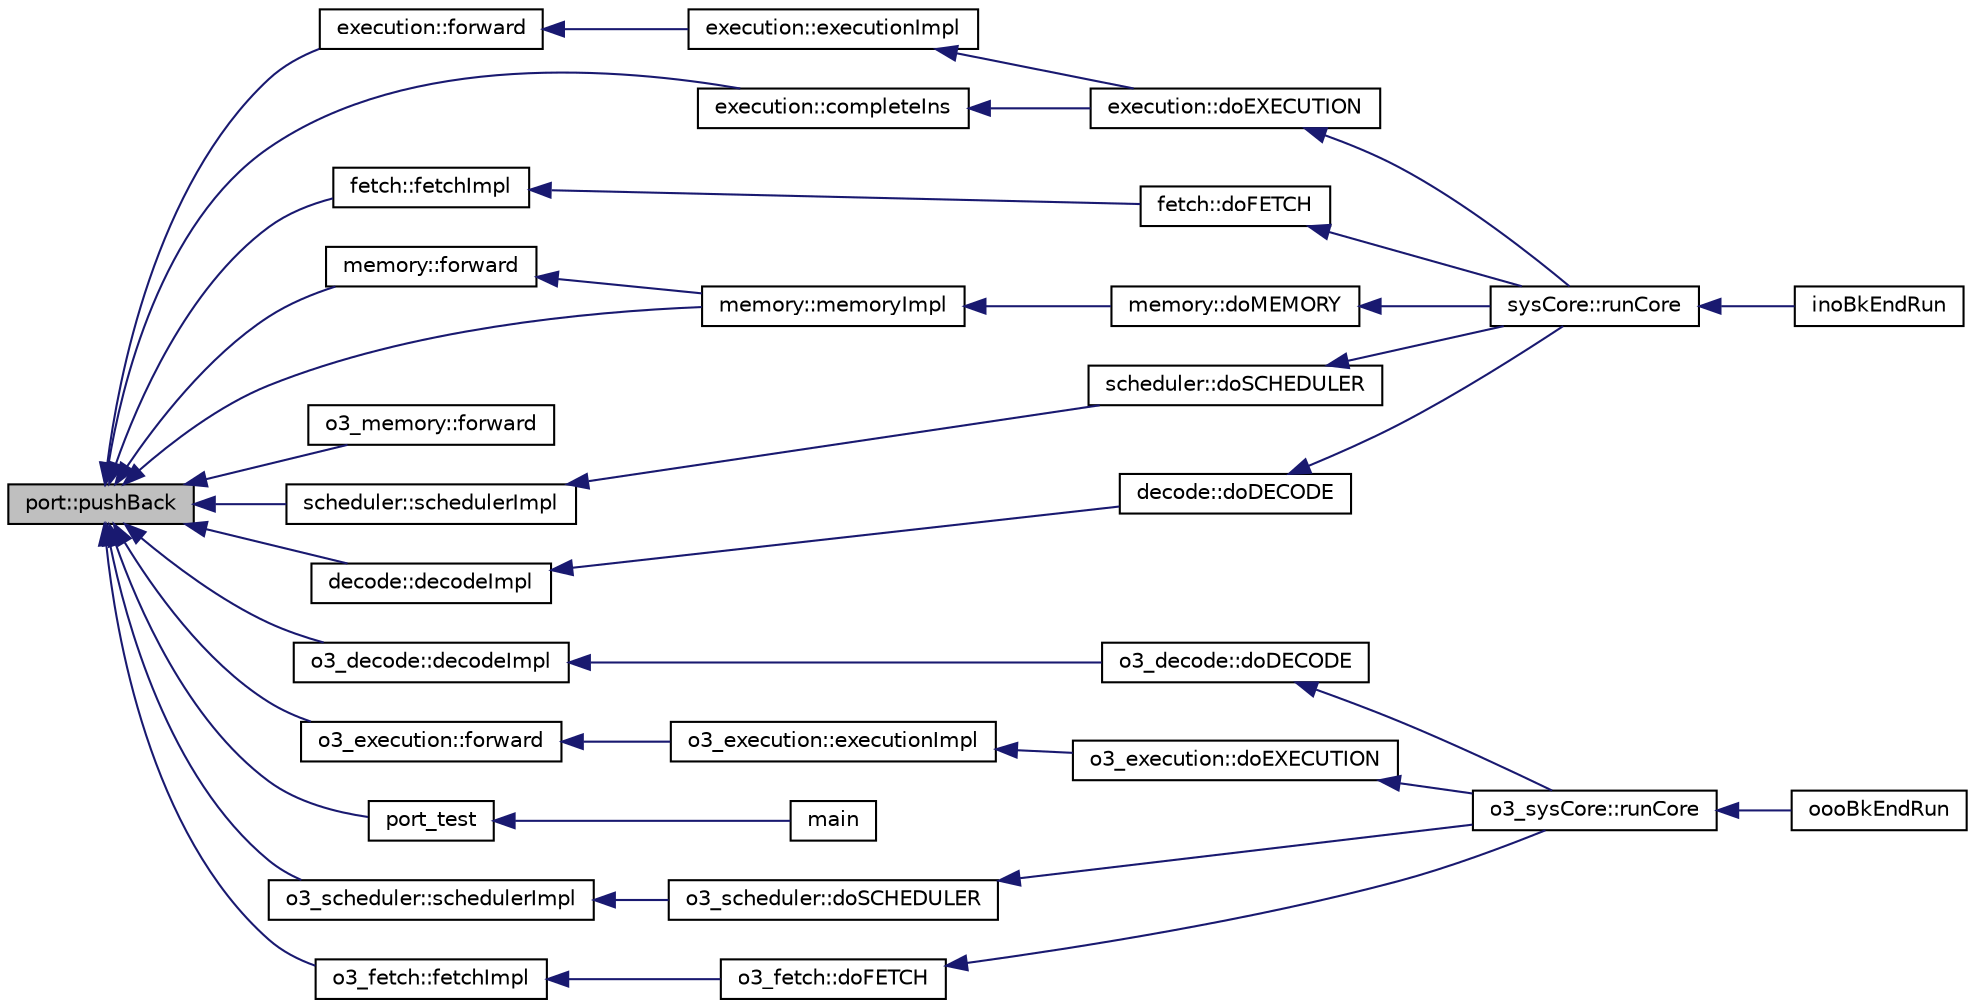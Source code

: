 digraph G
{
  edge [fontname="Helvetica",fontsize="10",labelfontname="Helvetica",labelfontsize="10"];
  node [fontname="Helvetica",fontsize="10",shape=record];
  rankdir=LR;
  Node1 [label="port::pushBack",height=0.2,width=0.4,color="black", fillcolor="grey75", style="filled" fontcolor="black"];
  Node1 -> Node2 [dir=back,color="midnightblue",fontsize="10",style="solid"];
  Node2 [label="execution::completeIns",height=0.2,width=0.4,color="black", fillcolor="white", style="filled",URL="$classexecution.html#a0c823fb6010268a0da3a706a9452d5e0"];
  Node2 -> Node3 [dir=back,color="midnightblue",fontsize="10",style="solid"];
  Node3 [label="execution::doEXECUTION",height=0.2,width=0.4,color="black", fillcolor="white", style="filled",URL="$classexecution.html#a972207b1dde6a4bb8731c3fc0908bac6"];
  Node3 -> Node4 [dir=back,color="midnightblue",fontsize="10",style="solid"];
  Node4 [label="sysCore::runCore",height=0.2,width=0.4,color="black", fillcolor="white", style="filled",URL="$classsysCore.html#a329e1539dcc7da668fb0d6237368922f"];
  Node4 -> Node5 [dir=back,color="midnightblue",fontsize="10",style="solid"];
  Node5 [label="inoBkEndRun",height=0.2,width=0.4,color="black", fillcolor="white", style="filled",URL="$inoBkEnd_8h.html#a7f7897adf2514facd31db95c4b90314d"];
  Node1 -> Node6 [dir=back,color="midnightblue",fontsize="10",style="solid"];
  Node6 [label="o3_decode::decodeImpl",height=0.2,width=0.4,color="black", fillcolor="white", style="filled",URL="$classo3__decode.html#a4421fc831622c76327f75aa763538a0d"];
  Node6 -> Node7 [dir=back,color="midnightblue",fontsize="10",style="solid"];
  Node7 [label="o3_decode::doDECODE",height=0.2,width=0.4,color="black", fillcolor="white", style="filled",URL="$classo3__decode.html#a15bf9466b893eb943e0bf245fb6513fa"];
  Node7 -> Node8 [dir=back,color="midnightblue",fontsize="10",style="solid"];
  Node8 [label="o3_sysCore::runCore",height=0.2,width=0.4,color="black", fillcolor="white", style="filled",URL="$classo3__sysCore.html#ab97edaa7f8ea74d7315b71d7d03a736c"];
  Node8 -> Node9 [dir=back,color="midnightblue",fontsize="10",style="solid"];
  Node9 [label="oooBkEndRun",height=0.2,width=0.4,color="black", fillcolor="white", style="filled",URL="$oooBkEnd_8h.html#aaa2cf7fe88073cf54894d48f17271d93"];
  Node1 -> Node10 [dir=back,color="midnightblue",fontsize="10",style="solid"];
  Node10 [label="decode::decodeImpl",height=0.2,width=0.4,color="black", fillcolor="white", style="filled",URL="$classdecode.html#a4971894a17f1aca1f8a562774949dd1e"];
  Node10 -> Node11 [dir=back,color="midnightblue",fontsize="10",style="solid"];
  Node11 [label="decode::doDECODE",height=0.2,width=0.4,color="black", fillcolor="white", style="filled",URL="$classdecode.html#a387fdd64ecb79472fad23d4190b80516"];
  Node11 -> Node4 [dir=back,color="midnightblue",fontsize="10",style="solid"];
  Node1 -> Node12 [dir=back,color="midnightblue",fontsize="10",style="solid"];
  Node12 [label="o3_fetch::fetchImpl",height=0.2,width=0.4,color="black", fillcolor="white", style="filled",URL="$classo3__fetch.html#a87124ad19a418d931aff507eaacfb60f"];
  Node12 -> Node13 [dir=back,color="midnightblue",fontsize="10",style="solid"];
  Node13 [label="o3_fetch::doFETCH",height=0.2,width=0.4,color="black", fillcolor="white", style="filled",URL="$classo3__fetch.html#a504eff13df91f086a8db237a6b98c9e7"];
  Node13 -> Node8 [dir=back,color="midnightblue",fontsize="10",style="solid"];
  Node1 -> Node14 [dir=back,color="midnightblue",fontsize="10",style="solid"];
  Node14 [label="fetch::fetchImpl",height=0.2,width=0.4,color="black", fillcolor="white", style="filled",URL="$classfetch.html#af1aaa5a5c78172ec27dae140c7dc3ab3"];
  Node14 -> Node15 [dir=back,color="midnightblue",fontsize="10",style="solid"];
  Node15 [label="fetch::doFETCH",height=0.2,width=0.4,color="black", fillcolor="white", style="filled",URL="$classfetch.html#abe2124748be0ac8b2e2b516203f9b194"];
  Node15 -> Node4 [dir=back,color="midnightblue",fontsize="10",style="solid"];
  Node1 -> Node16 [dir=back,color="midnightblue",fontsize="10",style="solid"];
  Node16 [label="o3_memory::forward",height=0.2,width=0.4,color="black", fillcolor="white", style="filled",URL="$classo3__memory.html#a755d83e89f2fc0d95db93d688c40b9a4"];
  Node1 -> Node17 [dir=back,color="midnightblue",fontsize="10",style="solid"];
  Node17 [label="memory::forward",height=0.2,width=0.4,color="black", fillcolor="white", style="filled",URL="$classmemory.html#a7b6cc36f06ee64246e6dfbda76a3cf34"];
  Node17 -> Node18 [dir=back,color="midnightblue",fontsize="10",style="solid"];
  Node18 [label="memory::memoryImpl",height=0.2,width=0.4,color="black", fillcolor="white", style="filled",URL="$classmemory.html#a3c2b4025c057acb762cc6630f324d3dc"];
  Node18 -> Node19 [dir=back,color="midnightblue",fontsize="10",style="solid"];
  Node19 [label="memory::doMEMORY",height=0.2,width=0.4,color="black", fillcolor="white", style="filled",URL="$classmemory.html#ae667b5ac087faff10a52913146d6b627"];
  Node19 -> Node4 [dir=back,color="midnightblue",fontsize="10",style="solid"];
  Node1 -> Node20 [dir=back,color="midnightblue",fontsize="10",style="solid"];
  Node20 [label="o3_execution::forward",height=0.2,width=0.4,color="black", fillcolor="white", style="filled",URL="$classo3__execution.html#ae721d2652e94e7f38d74707ecde6c12e"];
  Node20 -> Node21 [dir=back,color="midnightblue",fontsize="10",style="solid"];
  Node21 [label="o3_execution::executionImpl",height=0.2,width=0.4,color="black", fillcolor="white", style="filled",URL="$classo3__execution.html#a2565c18ef20ce1e0ff72f5399831075a"];
  Node21 -> Node22 [dir=back,color="midnightblue",fontsize="10",style="solid"];
  Node22 [label="o3_execution::doEXECUTION",height=0.2,width=0.4,color="black", fillcolor="white", style="filled",URL="$classo3__execution.html#ad3e4a2e10bfcad9fa8c73b77c3b9fffb"];
  Node22 -> Node8 [dir=back,color="midnightblue",fontsize="10",style="solid"];
  Node1 -> Node23 [dir=back,color="midnightblue",fontsize="10",style="solid"];
  Node23 [label="execution::forward",height=0.2,width=0.4,color="black", fillcolor="white", style="filled",URL="$classexecution.html#a9271c55da8555444f0882c9027ab68a0"];
  Node23 -> Node24 [dir=back,color="midnightblue",fontsize="10",style="solid"];
  Node24 [label="execution::executionImpl",height=0.2,width=0.4,color="black", fillcolor="white", style="filled",URL="$classexecution.html#adc2d24703f3425df6107514535fea88b"];
  Node24 -> Node3 [dir=back,color="midnightblue",fontsize="10",style="solid"];
  Node1 -> Node18 [dir=back,color="midnightblue",fontsize="10",style="solid"];
  Node1 -> Node25 [dir=back,color="midnightblue",fontsize="10",style="solid"];
  Node25 [label="port_test",height=0.2,width=0.4,color="black", fillcolor="white", style="filled",URL="$port__test_8h.html#a8e6c482c88bae7197194af1013fc4a89"];
  Node25 -> Node26 [dir=back,color="midnightblue",fontsize="10",style="solid"];
  Node26 [label="main",height=0.2,width=0.4,color="black", fillcolor="white", style="filled",URL="$testbench_2testbench_8cpp.html#ae66f6b31b5ad750f1fe042a706a4e3d4"];
  Node1 -> Node27 [dir=back,color="midnightblue",fontsize="10",style="solid"];
  Node27 [label="o3_scheduler::schedulerImpl",height=0.2,width=0.4,color="black", fillcolor="white", style="filled",URL="$classo3__scheduler.html#ade8fe27e00ac0430122634af01c0639c"];
  Node27 -> Node28 [dir=back,color="midnightblue",fontsize="10",style="solid"];
  Node28 [label="o3_scheduler::doSCHEDULER",height=0.2,width=0.4,color="black", fillcolor="white", style="filled",URL="$classo3__scheduler.html#a336443d7d6e8f6b892c7c71b97099e40"];
  Node28 -> Node8 [dir=back,color="midnightblue",fontsize="10",style="solid"];
  Node1 -> Node29 [dir=back,color="midnightblue",fontsize="10",style="solid"];
  Node29 [label="scheduler::schedulerImpl",height=0.2,width=0.4,color="black", fillcolor="white", style="filled",URL="$classscheduler.html#a22fd96ca05e81346965e87c0e46b9cca"];
  Node29 -> Node30 [dir=back,color="midnightblue",fontsize="10",style="solid"];
  Node30 [label="scheduler::doSCHEDULER",height=0.2,width=0.4,color="black", fillcolor="white", style="filled",URL="$classscheduler.html#a3253fffac337ef94b41e8dcef59dbd74"];
  Node30 -> Node4 [dir=back,color="midnightblue",fontsize="10",style="solid"];
}

